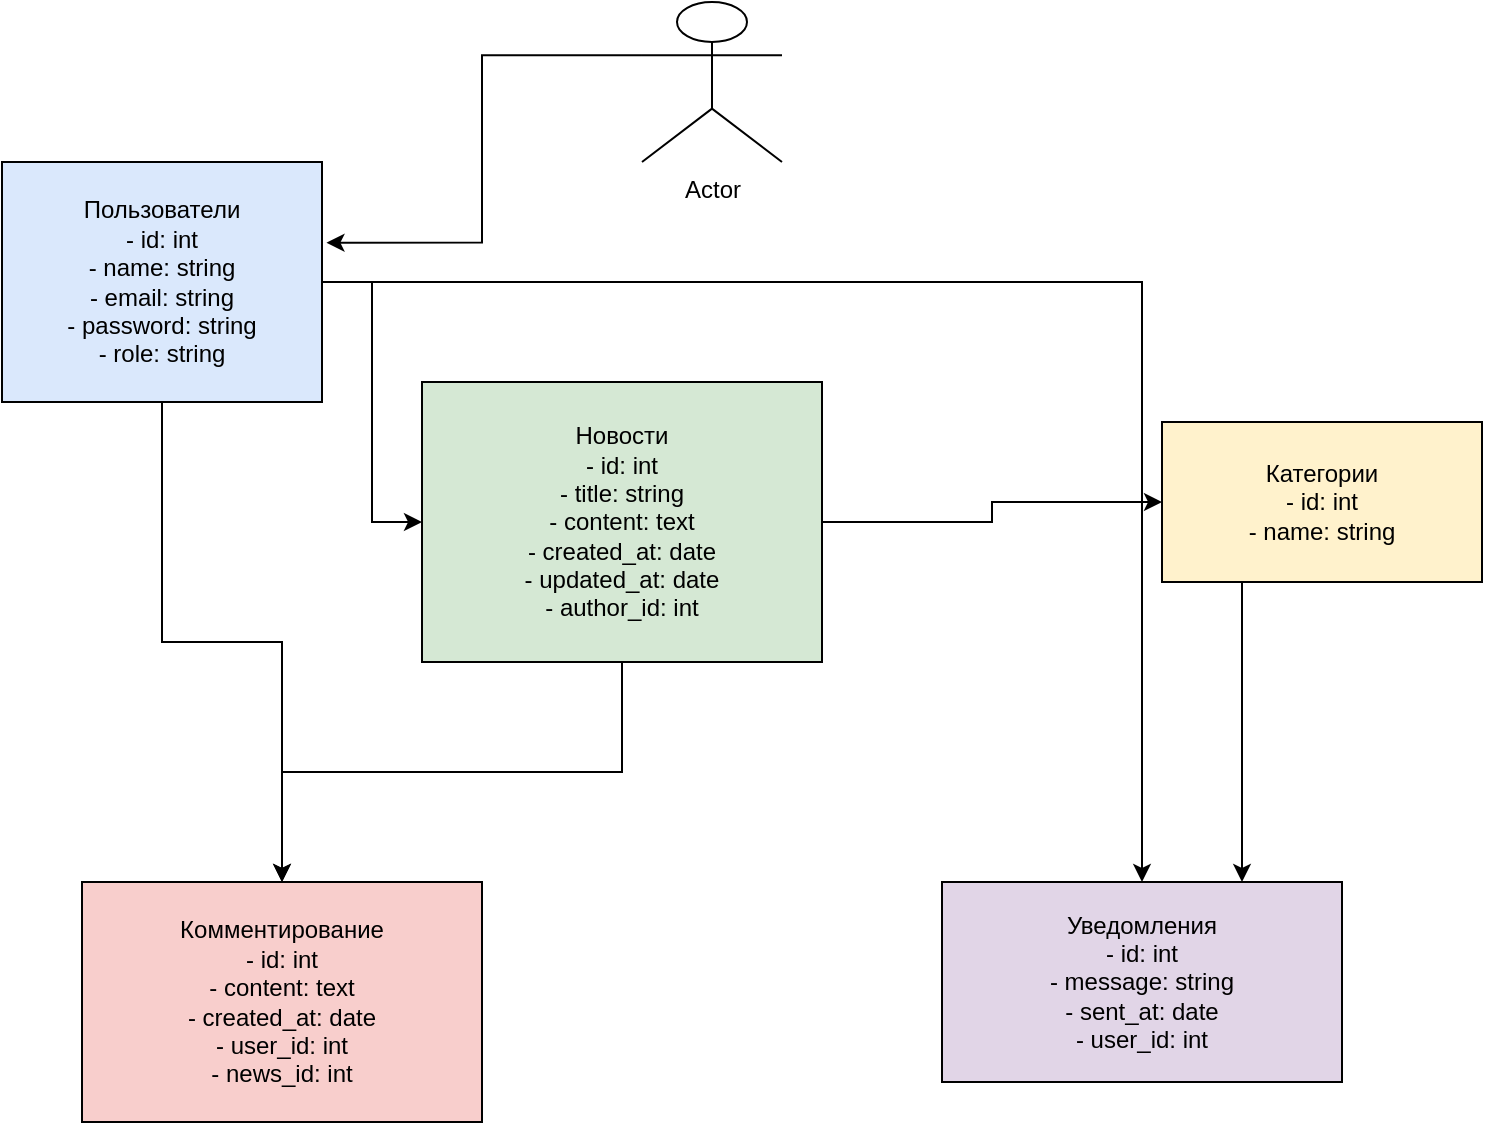 <mxfile version="26.0.16">
  <diagram name="Страница — 1" id="iorTe0vum1CQzyd1ajd3">
    <mxGraphModel dx="1105" dy="700" grid="1" gridSize="10" guides="1" tooltips="1" connect="1" arrows="1" fold="1" page="1" pageScale="1" pageWidth="827" pageHeight="1169" math="0" shadow="0">
      <root>
        <mxCell id="0" />
        <mxCell id="1" parent="0" />
        <mxCell id="R0pQ60U8Kp9iXlrGiNh8-5" value="Пользователи&lt;br&gt;- id: int&lt;br&gt;- name: string&lt;br&gt;- email: string&lt;br&gt;- password: string&lt;br&gt;- role: string" style="shape=rectangle;whiteSpace=wrap;html=1;strokeColor=#000000;fillColor=#dae8fc;" vertex="1" parent="1">
          <mxGeometry x="70" y="90" width="160" height="120" as="geometry" />
        </mxCell>
        <mxCell id="R0pQ60U8Kp9iXlrGiNh8-6" value="Новости&lt;br&gt;- id: int&lt;br&gt;- title: string&lt;br&gt;- content: text&lt;br&gt;- created_at: date&lt;br&gt;- updated_at: date&lt;br&gt;- author_id: int" style="shape=rectangle;whiteSpace=wrap;html=1;strokeColor=#000000;fillColor=#d5e8d4;" vertex="1" parent="1">
          <mxGeometry x="280" y="200" width="200" height="140" as="geometry" />
        </mxCell>
        <mxCell id="R0pQ60U8Kp9iXlrGiNh8-17" style="edgeStyle=orthogonalEdgeStyle;rounded=0;orthogonalLoop=1;jettySize=auto;html=1;exitX=0.25;exitY=1;exitDx=0;exitDy=0;entryX=0.75;entryY=0;entryDx=0;entryDy=0;" edge="1" parent="1" source="R0pQ60U8Kp9iXlrGiNh8-7" target="R0pQ60U8Kp9iXlrGiNh8-9">
          <mxGeometry relative="1" as="geometry" />
        </mxCell>
        <mxCell id="R0pQ60U8Kp9iXlrGiNh8-7" value="Категории&lt;br&gt;- id: int&lt;br&gt;- name: string" style="shape=rectangle;whiteSpace=wrap;html=1;strokeColor=#000000;fillColor=#fff2cc;" vertex="1" parent="1">
          <mxGeometry x="650" y="220" width="160" height="80" as="geometry" />
        </mxCell>
        <mxCell id="R0pQ60U8Kp9iXlrGiNh8-8" value="Комментирование&lt;br&gt;- id: int&lt;br&gt;- content: text&lt;br&gt;- created_at: date&lt;br&gt;- user_id: int&lt;br&gt;- news_id: int" style="shape=rectangle;whiteSpace=wrap;html=1;strokeColor=#000000;fillColor=#f8cecc;" vertex="1" parent="1">
          <mxGeometry x="110" y="450" width="200" height="120" as="geometry" />
        </mxCell>
        <mxCell id="R0pQ60U8Kp9iXlrGiNh8-9" value="Уведомления&lt;br&gt;- id: int&lt;br&gt;- message: string&lt;br&gt;- sent_at: date&lt;br&gt;- user_id: int" style="shape=rectangle;whiteSpace=wrap;html=1;strokeColor=#000000;fillColor=#e1d5e7;" vertex="1" parent="1">
          <mxGeometry x="540" y="450" width="200" height="100" as="geometry" />
        </mxCell>
        <mxCell id="R0pQ60U8Kp9iXlrGiNh8-10" style="edgeStyle=orthogonalEdgeStyle;rounded=0;orthogonalLoop=1;jettySize=auto;html=1;" edge="1" parent="1" source="R0pQ60U8Kp9iXlrGiNh8-5" target="R0pQ60U8Kp9iXlrGiNh8-6">
          <mxGeometry relative="1" as="geometry" />
        </mxCell>
        <mxCell id="R0pQ60U8Kp9iXlrGiNh8-11" style="edgeStyle=orthogonalEdgeStyle;rounded=0;orthogonalLoop=1;jettySize=auto;html=1;" edge="1" parent="1" source="R0pQ60U8Kp9iXlrGiNh8-6" target="R0pQ60U8Kp9iXlrGiNh8-7">
          <mxGeometry relative="1" as="geometry" />
        </mxCell>
        <mxCell id="R0pQ60U8Kp9iXlrGiNh8-12" style="edgeStyle=orthogonalEdgeStyle;rounded=0;orthogonalLoop=1;jettySize=auto;html=1;" edge="1" parent="1" source="R0pQ60U8Kp9iXlrGiNh8-5" target="R0pQ60U8Kp9iXlrGiNh8-8">
          <mxGeometry relative="1" as="geometry" />
        </mxCell>
        <mxCell id="R0pQ60U8Kp9iXlrGiNh8-13" style="edgeStyle=orthogonalEdgeStyle;rounded=0;orthogonalLoop=1;jettySize=auto;html=1;" edge="1" parent="1" source="R0pQ60U8Kp9iXlrGiNh8-6" target="R0pQ60U8Kp9iXlrGiNh8-8">
          <mxGeometry relative="1" as="geometry" />
        </mxCell>
        <mxCell id="R0pQ60U8Kp9iXlrGiNh8-14" style="edgeStyle=orthogonalEdgeStyle;rounded=0;orthogonalLoop=1;jettySize=auto;html=1;" edge="1" parent="1" source="R0pQ60U8Kp9iXlrGiNh8-5" target="R0pQ60U8Kp9iXlrGiNh8-9">
          <mxGeometry relative="1" as="geometry" />
        </mxCell>
        <mxCell id="R0pQ60U8Kp9iXlrGiNh8-15" value="Actor" style="shape=umlActor;verticalLabelPosition=bottom;verticalAlign=top;html=1;outlineConnect=0;" vertex="1" parent="1">
          <mxGeometry x="390" y="10" width="70" height="80" as="geometry" />
        </mxCell>
        <mxCell id="R0pQ60U8Kp9iXlrGiNh8-16" style="edgeStyle=orthogonalEdgeStyle;rounded=0;orthogonalLoop=1;jettySize=auto;html=1;exitX=0;exitY=0.333;exitDx=0;exitDy=0;exitPerimeter=0;entryX=1.014;entryY=0.336;entryDx=0;entryDy=0;entryPerimeter=0;" edge="1" parent="1" source="R0pQ60U8Kp9iXlrGiNh8-15" target="R0pQ60U8Kp9iXlrGiNh8-5">
          <mxGeometry relative="1" as="geometry" />
        </mxCell>
      </root>
    </mxGraphModel>
  </diagram>
</mxfile>
